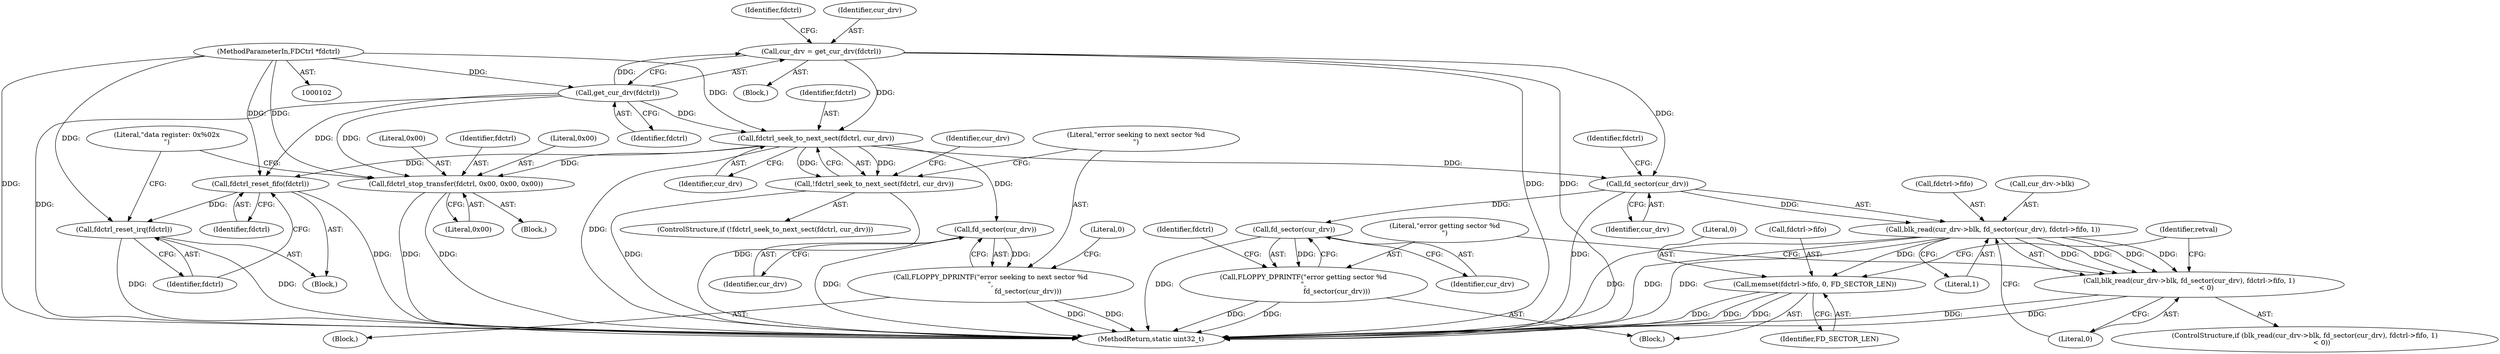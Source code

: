 digraph "0_qemu_e907746266721f305d67bc0718795fedee2e824c_0@pointer" {
"1000111" [label="(Call,cur_drv = get_cur_drv(fdctrl))"];
"1000113" [label="(Call,get_cur_drv(fdctrl))"];
"1000103" [label="(MethodParameterIn,FDCtrl *fdctrl)"];
"1000167" [label="(Call,fdctrl_seek_to_next_sect(fdctrl, cur_drv))"];
"1000166" [label="(Call,!fdctrl_seek_to_next_sect(fdctrl, cur_drv))"];
"1000173" [label="(Call,fd_sector(cur_drv))"];
"1000171" [label="(Call,FLOPPY_DPRINTF(\"error seeking to next sector %d\n\",\n                                   fd_sector(cur_drv)))"];
"1000183" [label="(Call,fd_sector(cur_drv))"];
"1000179" [label="(Call,blk_read(cur_drv->blk, fd_sector(cur_drv), fdctrl->fifo, 1))"];
"1000178" [label="(Call,blk_read(cur_drv->blk, fd_sector(cur_drv), fdctrl->fifo, 1)\n                < 0)"];
"1000195" [label="(Call,memset(fdctrl->fifo, 0, FD_SECTOR_LEN))"];
"1000193" [label="(Call,fd_sector(cur_drv))"];
"1000191" [label="(Call,FLOPPY_DPRINTF(\"error getting sector %d\n\",\n                               fd_sector(cur_drv)))"];
"1000230" [label="(Call,fdctrl_stop_transfer(fdctrl, 0x00, 0x00, 0x00))"];
"1000237" [label="(Call,fdctrl_reset_fifo(fdctrl))"];
"1000239" [label="(Call,fdctrl_reset_irq(fdctrl))"];
"1000173" [label="(Call,fd_sector(cur_drv))"];
"1000190" [label="(Block,)"];
"1000177" [label="(ControlStructure,if (blk_read(cur_drv->blk, fd_sector(cur_drv), fdctrl->fifo, 1)\n                < 0))"];
"1000194" [label="(Identifier,cur_drv)"];
"1000192" [label="(Literal,\"error getting sector %d\n\")"];
"1000239" [label="(Call,fdctrl_reset_irq(fdctrl))"];
"1000114" [label="(Identifier,fdctrl)"];
"1000168" [label="(Identifier,fdctrl)"];
"1000200" [label="(Identifier,FD_SECTOR_LEN)"];
"1000186" [label="(Identifier,fdctrl)"];
"1000184" [label="(Identifier,cur_drv)"];
"1000195" [label="(Call,memset(fdctrl->fifo, 0, FD_SECTOR_LEN))"];
"1000166" [label="(Call,!fdctrl_seek_to_next_sect(fdctrl, cur_drv))"];
"1000230" [label="(Call,fdctrl_stop_transfer(fdctrl, 0x00, 0x00, 0x00))"];
"1000174" [label="(Identifier,cur_drv)"];
"1000191" [label="(Call,FLOPPY_DPRINTF(\"error getting sector %d\n\",\n                               fd_sector(cur_drv)))"];
"1000240" [label="(Identifier,fdctrl)"];
"1000171" [label="(Call,FLOPPY_DPRINTF(\"error seeking to next sector %d\n\",\n                                   fd_sector(cur_drv)))"];
"1000234" [label="(Literal,0x00)"];
"1000183" [label="(Call,fd_sector(cur_drv))"];
"1000197" [label="(Identifier,fdctrl)"];
"1000178" [label="(Call,blk_read(cur_drv->blk, fd_sector(cur_drv), fdctrl->fifo, 1)\n                < 0)"];
"1000229" [label="(Block,)"];
"1000236" [label="(Block,)"];
"1000117" [label="(Identifier,fdctrl)"];
"1000189" [label="(Literal,0)"];
"1000176" [label="(Literal,0)"];
"1000233" [label="(Literal,0x00)"];
"1000170" [label="(Block,)"];
"1000103" [label="(MethodParameterIn,FDCtrl *fdctrl)"];
"1000112" [label="(Identifier,cur_drv)"];
"1000111" [label="(Call,cur_drv = get_cur_drv(fdctrl))"];
"1000231" [label="(Identifier,fdctrl)"];
"1000242" [label="(Literal,\"data register: 0x%02x\n\")"];
"1000237" [label="(Call,fdctrl_reset_fifo(fdctrl))"];
"1000196" [label="(Call,fdctrl->fifo)"];
"1000180" [label="(Call,cur_drv->blk)"];
"1000113" [label="(Call,get_cur_drv(fdctrl))"];
"1000238" [label="(Identifier,fdctrl)"];
"1000232" [label="(Literal,0x00)"];
"1000188" [label="(Literal,1)"];
"1000172" [label="(Literal,\"error seeking to next sector %d\n\")"];
"1000246" [label="(MethodReturn,static uint32_t)"];
"1000179" [label="(Call,blk_read(cur_drv->blk, fd_sector(cur_drv), fdctrl->fifo, 1))"];
"1000181" [label="(Identifier,cur_drv)"];
"1000193" [label="(Call,fd_sector(cur_drv))"];
"1000167" [label="(Call,fdctrl_seek_to_next_sect(fdctrl, cur_drv))"];
"1000104" [label="(Block,)"];
"1000185" [label="(Call,fdctrl->fifo)"];
"1000202" [label="(Identifier,retval)"];
"1000199" [label="(Literal,0)"];
"1000169" [label="(Identifier,cur_drv)"];
"1000165" [label="(ControlStructure,if (!fdctrl_seek_to_next_sect(fdctrl, cur_drv)))"];
"1000111" -> "1000104"  [label="AST: "];
"1000111" -> "1000113"  [label="CFG: "];
"1000112" -> "1000111"  [label="AST: "];
"1000113" -> "1000111"  [label="AST: "];
"1000117" -> "1000111"  [label="CFG: "];
"1000111" -> "1000246"  [label="DDG: "];
"1000111" -> "1000246"  [label="DDG: "];
"1000113" -> "1000111"  [label="DDG: "];
"1000111" -> "1000167"  [label="DDG: "];
"1000111" -> "1000183"  [label="DDG: "];
"1000113" -> "1000114"  [label="CFG: "];
"1000114" -> "1000113"  [label="AST: "];
"1000113" -> "1000246"  [label="DDG: "];
"1000103" -> "1000113"  [label="DDG: "];
"1000113" -> "1000167"  [label="DDG: "];
"1000113" -> "1000230"  [label="DDG: "];
"1000113" -> "1000237"  [label="DDG: "];
"1000103" -> "1000102"  [label="AST: "];
"1000103" -> "1000246"  [label="DDG: "];
"1000103" -> "1000167"  [label="DDG: "];
"1000103" -> "1000230"  [label="DDG: "];
"1000103" -> "1000237"  [label="DDG: "];
"1000103" -> "1000239"  [label="DDG: "];
"1000167" -> "1000166"  [label="AST: "];
"1000167" -> "1000169"  [label="CFG: "];
"1000168" -> "1000167"  [label="AST: "];
"1000169" -> "1000167"  [label="AST: "];
"1000166" -> "1000167"  [label="CFG: "];
"1000167" -> "1000246"  [label="DDG: "];
"1000167" -> "1000166"  [label="DDG: "];
"1000167" -> "1000166"  [label="DDG: "];
"1000167" -> "1000173"  [label="DDG: "];
"1000167" -> "1000183"  [label="DDG: "];
"1000167" -> "1000230"  [label="DDG: "];
"1000167" -> "1000237"  [label="DDG: "];
"1000166" -> "1000165"  [label="AST: "];
"1000172" -> "1000166"  [label="CFG: "];
"1000181" -> "1000166"  [label="CFG: "];
"1000166" -> "1000246"  [label="DDG: "];
"1000166" -> "1000246"  [label="DDG: "];
"1000173" -> "1000171"  [label="AST: "];
"1000173" -> "1000174"  [label="CFG: "];
"1000174" -> "1000173"  [label="AST: "];
"1000171" -> "1000173"  [label="CFG: "];
"1000173" -> "1000246"  [label="DDG: "];
"1000173" -> "1000171"  [label="DDG: "];
"1000171" -> "1000170"  [label="AST: "];
"1000172" -> "1000171"  [label="AST: "];
"1000176" -> "1000171"  [label="CFG: "];
"1000171" -> "1000246"  [label="DDG: "];
"1000171" -> "1000246"  [label="DDG: "];
"1000183" -> "1000179"  [label="AST: "];
"1000183" -> "1000184"  [label="CFG: "];
"1000184" -> "1000183"  [label="AST: "];
"1000186" -> "1000183"  [label="CFG: "];
"1000183" -> "1000246"  [label="DDG: "];
"1000183" -> "1000179"  [label="DDG: "];
"1000183" -> "1000193"  [label="DDG: "];
"1000179" -> "1000178"  [label="AST: "];
"1000179" -> "1000188"  [label="CFG: "];
"1000180" -> "1000179"  [label="AST: "];
"1000185" -> "1000179"  [label="AST: "];
"1000188" -> "1000179"  [label="AST: "];
"1000189" -> "1000179"  [label="CFG: "];
"1000179" -> "1000246"  [label="DDG: "];
"1000179" -> "1000246"  [label="DDG: "];
"1000179" -> "1000246"  [label="DDG: "];
"1000179" -> "1000178"  [label="DDG: "];
"1000179" -> "1000178"  [label="DDG: "];
"1000179" -> "1000178"  [label="DDG: "];
"1000179" -> "1000178"  [label="DDG: "];
"1000179" -> "1000195"  [label="DDG: "];
"1000178" -> "1000177"  [label="AST: "];
"1000178" -> "1000189"  [label="CFG: "];
"1000189" -> "1000178"  [label="AST: "];
"1000192" -> "1000178"  [label="CFG: "];
"1000202" -> "1000178"  [label="CFG: "];
"1000178" -> "1000246"  [label="DDG: "];
"1000178" -> "1000246"  [label="DDG: "];
"1000195" -> "1000190"  [label="AST: "];
"1000195" -> "1000200"  [label="CFG: "];
"1000196" -> "1000195"  [label="AST: "];
"1000199" -> "1000195"  [label="AST: "];
"1000200" -> "1000195"  [label="AST: "];
"1000202" -> "1000195"  [label="CFG: "];
"1000195" -> "1000246"  [label="DDG: "];
"1000195" -> "1000246"  [label="DDG: "];
"1000195" -> "1000246"  [label="DDG: "];
"1000193" -> "1000191"  [label="AST: "];
"1000193" -> "1000194"  [label="CFG: "];
"1000194" -> "1000193"  [label="AST: "];
"1000191" -> "1000193"  [label="CFG: "];
"1000193" -> "1000246"  [label="DDG: "];
"1000193" -> "1000191"  [label="DDG: "];
"1000191" -> "1000190"  [label="AST: "];
"1000192" -> "1000191"  [label="AST: "];
"1000197" -> "1000191"  [label="CFG: "];
"1000191" -> "1000246"  [label="DDG: "];
"1000191" -> "1000246"  [label="DDG: "];
"1000230" -> "1000229"  [label="AST: "];
"1000230" -> "1000234"  [label="CFG: "];
"1000231" -> "1000230"  [label="AST: "];
"1000232" -> "1000230"  [label="AST: "];
"1000233" -> "1000230"  [label="AST: "];
"1000234" -> "1000230"  [label="AST: "];
"1000242" -> "1000230"  [label="CFG: "];
"1000230" -> "1000246"  [label="DDG: "];
"1000230" -> "1000246"  [label="DDG: "];
"1000237" -> "1000236"  [label="AST: "];
"1000237" -> "1000238"  [label="CFG: "];
"1000238" -> "1000237"  [label="AST: "];
"1000240" -> "1000237"  [label="CFG: "];
"1000237" -> "1000246"  [label="DDG: "];
"1000237" -> "1000239"  [label="DDG: "];
"1000239" -> "1000236"  [label="AST: "];
"1000239" -> "1000240"  [label="CFG: "];
"1000240" -> "1000239"  [label="AST: "];
"1000242" -> "1000239"  [label="CFG: "];
"1000239" -> "1000246"  [label="DDG: "];
"1000239" -> "1000246"  [label="DDG: "];
}
